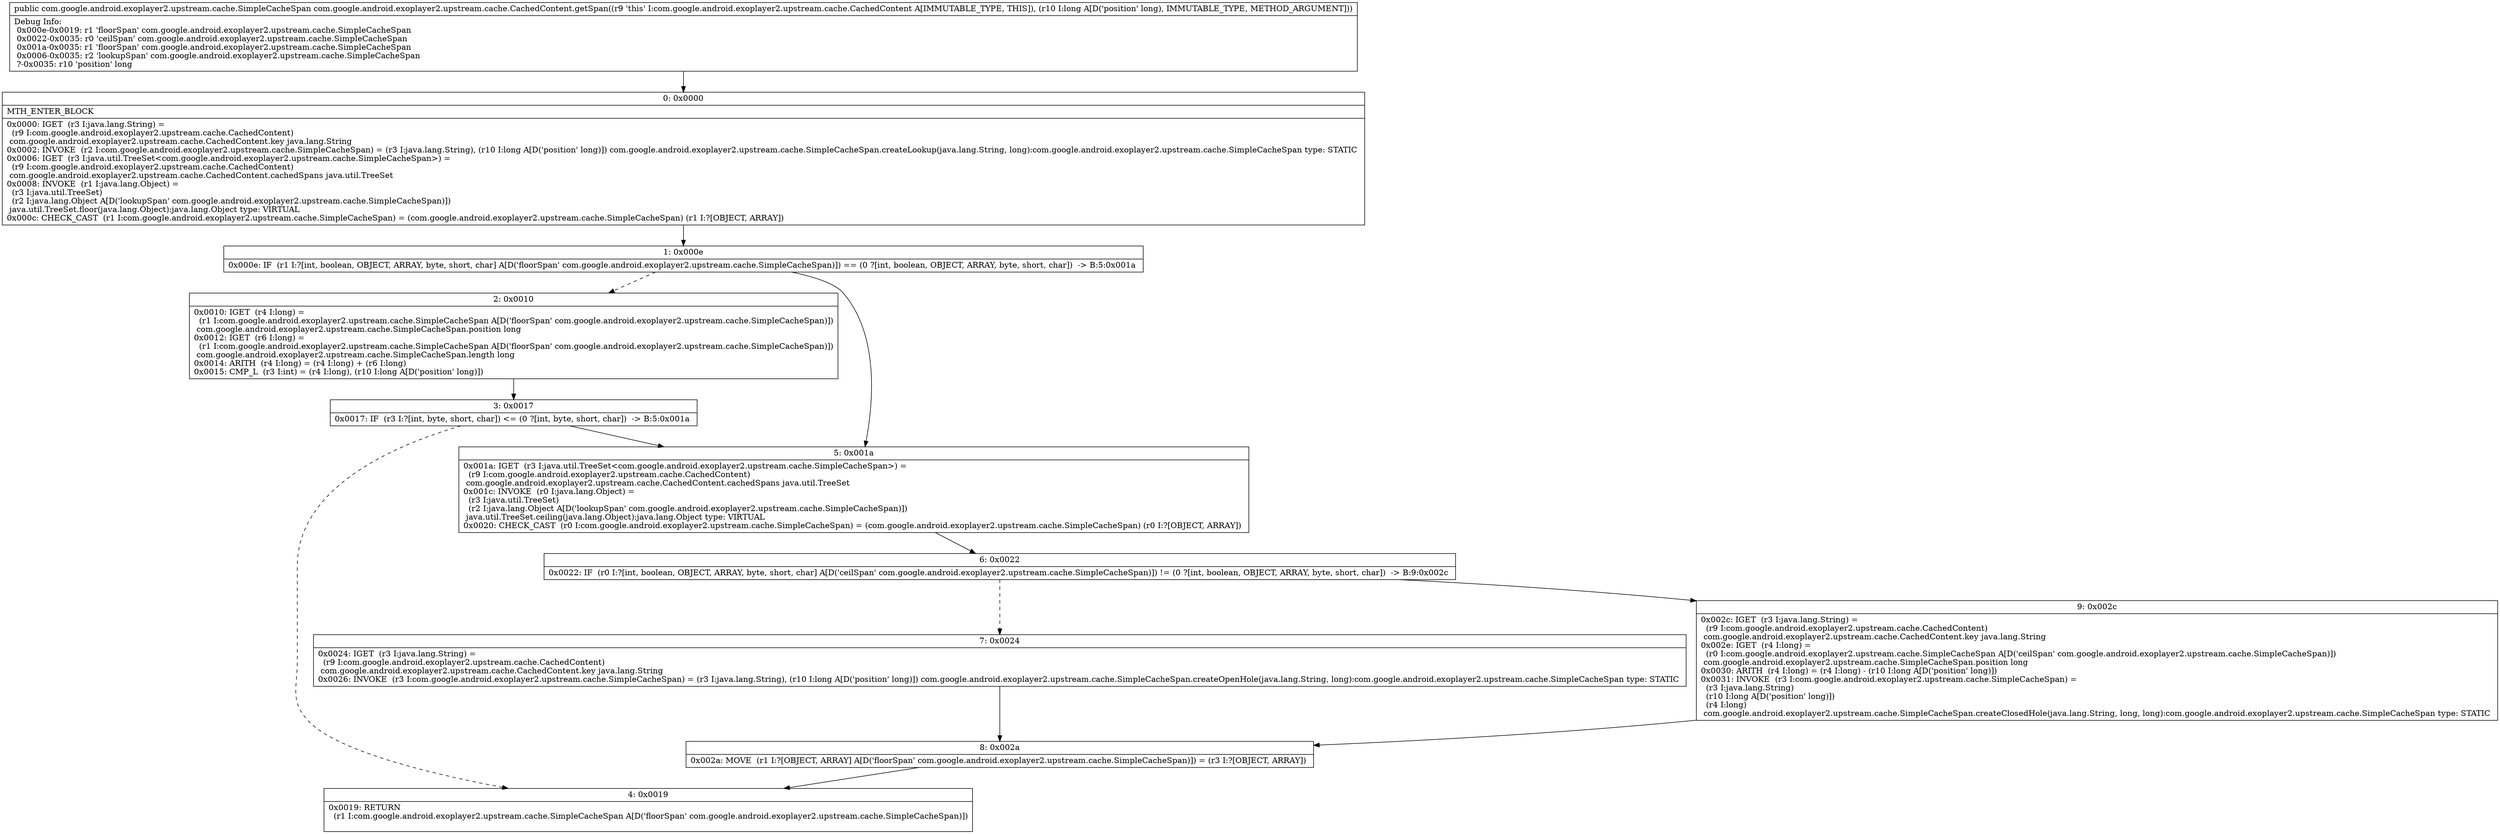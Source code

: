 digraph "CFG forcom.google.android.exoplayer2.upstream.cache.CachedContent.getSpan(J)Lcom\/google\/android\/exoplayer2\/upstream\/cache\/SimpleCacheSpan;" {
Node_0 [shape=record,label="{0\:\ 0x0000|MTH_ENTER_BLOCK\l|0x0000: IGET  (r3 I:java.lang.String) = \l  (r9 I:com.google.android.exoplayer2.upstream.cache.CachedContent)\l com.google.android.exoplayer2.upstream.cache.CachedContent.key java.lang.String \l0x0002: INVOKE  (r2 I:com.google.android.exoplayer2.upstream.cache.SimpleCacheSpan) = (r3 I:java.lang.String), (r10 I:long A[D('position' long)]) com.google.android.exoplayer2.upstream.cache.SimpleCacheSpan.createLookup(java.lang.String, long):com.google.android.exoplayer2.upstream.cache.SimpleCacheSpan type: STATIC \l0x0006: IGET  (r3 I:java.util.TreeSet\<com.google.android.exoplayer2.upstream.cache.SimpleCacheSpan\>) = \l  (r9 I:com.google.android.exoplayer2.upstream.cache.CachedContent)\l com.google.android.exoplayer2.upstream.cache.CachedContent.cachedSpans java.util.TreeSet \l0x0008: INVOKE  (r1 I:java.lang.Object) = \l  (r3 I:java.util.TreeSet)\l  (r2 I:java.lang.Object A[D('lookupSpan' com.google.android.exoplayer2.upstream.cache.SimpleCacheSpan)])\l java.util.TreeSet.floor(java.lang.Object):java.lang.Object type: VIRTUAL \l0x000c: CHECK_CAST  (r1 I:com.google.android.exoplayer2.upstream.cache.SimpleCacheSpan) = (com.google.android.exoplayer2.upstream.cache.SimpleCacheSpan) (r1 I:?[OBJECT, ARRAY]) \l}"];
Node_1 [shape=record,label="{1\:\ 0x000e|0x000e: IF  (r1 I:?[int, boolean, OBJECT, ARRAY, byte, short, char] A[D('floorSpan' com.google.android.exoplayer2.upstream.cache.SimpleCacheSpan)]) == (0 ?[int, boolean, OBJECT, ARRAY, byte, short, char])  \-\> B:5:0x001a \l}"];
Node_2 [shape=record,label="{2\:\ 0x0010|0x0010: IGET  (r4 I:long) = \l  (r1 I:com.google.android.exoplayer2.upstream.cache.SimpleCacheSpan A[D('floorSpan' com.google.android.exoplayer2.upstream.cache.SimpleCacheSpan)])\l com.google.android.exoplayer2.upstream.cache.SimpleCacheSpan.position long \l0x0012: IGET  (r6 I:long) = \l  (r1 I:com.google.android.exoplayer2.upstream.cache.SimpleCacheSpan A[D('floorSpan' com.google.android.exoplayer2.upstream.cache.SimpleCacheSpan)])\l com.google.android.exoplayer2.upstream.cache.SimpleCacheSpan.length long \l0x0014: ARITH  (r4 I:long) = (r4 I:long) + (r6 I:long) \l0x0015: CMP_L  (r3 I:int) = (r4 I:long), (r10 I:long A[D('position' long)]) \l}"];
Node_3 [shape=record,label="{3\:\ 0x0017|0x0017: IF  (r3 I:?[int, byte, short, char]) \<= (0 ?[int, byte, short, char])  \-\> B:5:0x001a \l}"];
Node_4 [shape=record,label="{4\:\ 0x0019|0x0019: RETURN  \l  (r1 I:com.google.android.exoplayer2.upstream.cache.SimpleCacheSpan A[D('floorSpan' com.google.android.exoplayer2.upstream.cache.SimpleCacheSpan)])\l \l}"];
Node_5 [shape=record,label="{5\:\ 0x001a|0x001a: IGET  (r3 I:java.util.TreeSet\<com.google.android.exoplayer2.upstream.cache.SimpleCacheSpan\>) = \l  (r9 I:com.google.android.exoplayer2.upstream.cache.CachedContent)\l com.google.android.exoplayer2.upstream.cache.CachedContent.cachedSpans java.util.TreeSet \l0x001c: INVOKE  (r0 I:java.lang.Object) = \l  (r3 I:java.util.TreeSet)\l  (r2 I:java.lang.Object A[D('lookupSpan' com.google.android.exoplayer2.upstream.cache.SimpleCacheSpan)])\l java.util.TreeSet.ceiling(java.lang.Object):java.lang.Object type: VIRTUAL \l0x0020: CHECK_CAST  (r0 I:com.google.android.exoplayer2.upstream.cache.SimpleCacheSpan) = (com.google.android.exoplayer2.upstream.cache.SimpleCacheSpan) (r0 I:?[OBJECT, ARRAY]) \l}"];
Node_6 [shape=record,label="{6\:\ 0x0022|0x0022: IF  (r0 I:?[int, boolean, OBJECT, ARRAY, byte, short, char] A[D('ceilSpan' com.google.android.exoplayer2.upstream.cache.SimpleCacheSpan)]) != (0 ?[int, boolean, OBJECT, ARRAY, byte, short, char])  \-\> B:9:0x002c \l}"];
Node_7 [shape=record,label="{7\:\ 0x0024|0x0024: IGET  (r3 I:java.lang.String) = \l  (r9 I:com.google.android.exoplayer2.upstream.cache.CachedContent)\l com.google.android.exoplayer2.upstream.cache.CachedContent.key java.lang.String \l0x0026: INVOKE  (r3 I:com.google.android.exoplayer2.upstream.cache.SimpleCacheSpan) = (r3 I:java.lang.String), (r10 I:long A[D('position' long)]) com.google.android.exoplayer2.upstream.cache.SimpleCacheSpan.createOpenHole(java.lang.String, long):com.google.android.exoplayer2.upstream.cache.SimpleCacheSpan type: STATIC \l}"];
Node_8 [shape=record,label="{8\:\ 0x002a|0x002a: MOVE  (r1 I:?[OBJECT, ARRAY] A[D('floorSpan' com.google.android.exoplayer2.upstream.cache.SimpleCacheSpan)]) = (r3 I:?[OBJECT, ARRAY]) \l}"];
Node_9 [shape=record,label="{9\:\ 0x002c|0x002c: IGET  (r3 I:java.lang.String) = \l  (r9 I:com.google.android.exoplayer2.upstream.cache.CachedContent)\l com.google.android.exoplayer2.upstream.cache.CachedContent.key java.lang.String \l0x002e: IGET  (r4 I:long) = \l  (r0 I:com.google.android.exoplayer2.upstream.cache.SimpleCacheSpan A[D('ceilSpan' com.google.android.exoplayer2.upstream.cache.SimpleCacheSpan)])\l com.google.android.exoplayer2.upstream.cache.SimpleCacheSpan.position long \l0x0030: ARITH  (r4 I:long) = (r4 I:long) \- (r10 I:long A[D('position' long)]) \l0x0031: INVOKE  (r3 I:com.google.android.exoplayer2.upstream.cache.SimpleCacheSpan) = \l  (r3 I:java.lang.String)\l  (r10 I:long A[D('position' long)])\l  (r4 I:long)\l com.google.android.exoplayer2.upstream.cache.SimpleCacheSpan.createClosedHole(java.lang.String, long, long):com.google.android.exoplayer2.upstream.cache.SimpleCacheSpan type: STATIC \l}"];
MethodNode[shape=record,label="{public com.google.android.exoplayer2.upstream.cache.SimpleCacheSpan com.google.android.exoplayer2.upstream.cache.CachedContent.getSpan((r9 'this' I:com.google.android.exoplayer2.upstream.cache.CachedContent A[IMMUTABLE_TYPE, THIS]), (r10 I:long A[D('position' long), IMMUTABLE_TYPE, METHOD_ARGUMENT]))  | Debug Info:\l  0x000e\-0x0019: r1 'floorSpan' com.google.android.exoplayer2.upstream.cache.SimpleCacheSpan\l  0x0022\-0x0035: r0 'ceilSpan' com.google.android.exoplayer2.upstream.cache.SimpleCacheSpan\l  0x001a\-0x0035: r1 'floorSpan' com.google.android.exoplayer2.upstream.cache.SimpleCacheSpan\l  0x0006\-0x0035: r2 'lookupSpan' com.google.android.exoplayer2.upstream.cache.SimpleCacheSpan\l  ?\-0x0035: r10 'position' long\l}"];
MethodNode -> Node_0;
Node_0 -> Node_1;
Node_1 -> Node_2[style=dashed];
Node_1 -> Node_5;
Node_2 -> Node_3;
Node_3 -> Node_4[style=dashed];
Node_3 -> Node_5;
Node_5 -> Node_6;
Node_6 -> Node_7[style=dashed];
Node_6 -> Node_9;
Node_7 -> Node_8;
Node_8 -> Node_4;
Node_9 -> Node_8;
}

